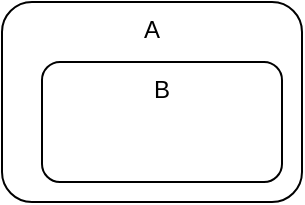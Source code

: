 <mxfile version="14.6.13" type="device" pages="3"><diagram id="xb5sAfn8KoFrdXZgiaZA" name="containment"><mxGraphModel dx="1106" dy="806" grid="1" gridSize="10" guides="1" tooltips="1" connect="1" arrows="1" fold="1" page="1" pageScale="1" pageWidth="1100" pageHeight="850" math="0" shadow="0"><root><mxCell id="0"/><mxCell id="1" parent="0"/><mxCell id="hlUyvhKMuUJMvfWzu8fl-1" value="A" style="rounded=1;whiteSpace=wrap;html=1;verticalAlign=top;" parent="1" vertex="1"><mxGeometry x="80" y="80" width="150" height="100" as="geometry"/></mxCell><mxCell id="hlUyvhKMuUJMvfWzu8fl-2" value="B" style="rounded=1;whiteSpace=wrap;html=1;verticalAlign=top;" parent="1" vertex="1"><mxGeometry x="100" y="110" width="120" height="60" as="geometry"/></mxCell></root></mxGraphModel></diagram><diagram id="8JOwtIk_CDavt0zXXeuA" name="concurrency"><mxGraphModel dx="1106" dy="1656" grid="1" gridSize="10" guides="1" tooltips="1" connect="1" arrows="1" fold="1" page="1" pageScale="1" pageWidth="1100" pageHeight="850" math="0" shadow="0"><root><mxCell id="EMY9bPI-IIF3eyOlMTjq-0"/><mxCell id="EMY9bPI-IIF3eyOlMTjq-1" parent="EMY9bPI-IIF3eyOlMTjq-0"/><mxCell id="k9BGGlVszyl3cbCGAQSq-0" value="C" style="rounded=1;whiteSpace=wrap;html=1;fillColor=#dae8fc;strokeColor=#6c8ebf;gradientColor=#7ea6e0;verticalAlign=top;" vertex="1" parent="EMY9bPI-IIF3eyOlMTjq-1"><mxGeometry x="80" y="-600" width="160" height="110" as="geometry"/></mxCell><mxCell id="k9BGGlVszyl3cbCGAQSq-1" style="edgeStyle=orthogonalEdgeStyle;rounded=0;orthogonalLoop=1;jettySize=auto;html=1;exitX=1;exitY=0.5;exitDx=0;exitDy=0;entryX=0;entryY=0.5;entryDx=0;entryDy=0;" edge="1" parent="EMY9bPI-IIF3eyOlMTjq-1" source="k9BGGlVszyl3cbCGAQSq-2" target="k9BGGlVszyl3cbCGAQSq-6"><mxGeometry relative="1" as="geometry"/></mxCell><mxCell id="k9BGGlVszyl3cbCGAQSq-2" value="out" style="ellipse;whiteSpace=wrap;html=1;aspect=fixed;fillColor=#fff2cc;strokeColor=#d6b656;" vertex="1" parent="EMY9bPI-IIF3eyOlMTjq-1"><mxGeometry x="220" y="-565" width="40" height="40" as="geometry"/></mxCell><mxCell id="k9BGGlVszyl3cbCGAQSq-3" value="D" style="rounded=1;whiteSpace=wrap;html=1;fillColor=#dae8fc;strokeColor=#6c8ebf;gradientColor=#7ea6e0;verticalAlign=top;" vertex="1" parent="EMY9bPI-IIF3eyOlMTjq-1"><mxGeometry x="360" y="-600" width="160" height="120" as="geometry"/></mxCell><mxCell id="k9BGGlVszyl3cbCGAQSq-6" value="in" style="ellipse;whiteSpace=wrap;html=1;aspect=fixed;fillColor=#d5e8d4;strokeColor=#82b366;" vertex="1" parent="EMY9bPI-IIF3eyOlMTjq-1"><mxGeometry x="340" y="-565" width="40" height="40" as="geometry"/></mxCell></root></mxGraphModel></diagram><diagram id="vvhWeRWJnywSyYPoKxvI" name="Page-3"><mxGraphModel dx="1106" dy="806" grid="1" gridSize="10" guides="1" tooltips="1" connect="1" arrows="1" fold="1" page="1" pageScale="1" pageWidth="1100" pageHeight="850" math="0" shadow="0"><root><mxCell id="Q_bLM1ZZplFUnHqK3Lo7-0"/><mxCell id="Q_bLM1ZZplFUnHqK3Lo7-1" parent="Q_bLM1ZZplFUnHqK3Lo7-0"/><mxCell id="jjhliaY-JAkEFzzYiApA-0" value="test" style="rounded=1;whiteSpace=wrap;html=1;verticalAlign=top;dashed=1;" vertex="1" parent="Q_bLM1ZZplFUnHqK3Lo7-1"><mxGeometry x="80" y="80" width="160" height="160" as="geometry"/></mxCell><mxCell id="jjhliaY-JAkEFzzYiApA-1" value="yes" style="rounded=1;whiteSpace=wrap;html=1;verticalAlign=top;" vertex="1" parent="Q_bLM1ZZplFUnHqK3Lo7-1"><mxGeometry x="100" y="110" width="120" height="60" as="geometry"/></mxCell><mxCell id="jjhliaY-JAkEFzzYiApA-2" value="no" style="rounded=1;whiteSpace=wrap;html=1;verticalAlign=top;" vertex="1" parent="Q_bLM1ZZplFUnHqK3Lo7-1"><mxGeometry x="100" y="170" width="120" height="60" as="geometry"/></mxCell><mxCell id="jjhliaY-JAkEFzzYiApA-3" value="cond" style="rounded=0;whiteSpace=wrap;html=1;dashed=1;" vertex="1" parent="Q_bLM1ZZplFUnHqK3Lo7-1"><mxGeometry y="50" width="70" height="30" as="geometry"/></mxCell><mxCell id="jjhliaY-JAkEFzzYiApA-4" value="OR" style="rounded=1;whiteSpace=wrap;html=1;verticalAlign=top;dashed=1;" vertex="1" parent="Q_bLM1ZZplFUnHqK3Lo7-1"><mxGeometry x="80" y="320" width="160" height="220" as="geometry"/></mxCell><mxCell id="jjhliaY-JAkEFzzYiApA-5" value="guard" style="rounded=1;whiteSpace=wrap;html=1;verticalAlign=top;" vertex="1" parent="Q_bLM1ZZplFUnHqK3Lo7-1"><mxGeometry x="100" y="350" width="120" height="60" as="geometry"/></mxCell><mxCell id="jjhliaY-JAkEFzzYiApA-6" value="guard" style="rounded=1;whiteSpace=wrap;html=1;verticalAlign=top;" vertex="1" parent="Q_bLM1ZZplFUnHqK3Lo7-1"><mxGeometry x="100" y="410" width="120" height="60" as="geometry"/></mxCell><mxCell id="jjhliaY-JAkEFzzYiApA-7" value="OR" style="rounded=0;whiteSpace=wrap;html=1;dashed=1;" vertex="1" parent="Q_bLM1ZZplFUnHqK3Lo7-1"><mxGeometry y="290" width="70" height="30" as="geometry"/></mxCell><mxCell id="jjhliaY-JAkEFzzYiApA-12" value="..." style="rounded=1;whiteSpace=wrap;html=1;verticalAlign=top;" vertex="1" parent="Q_bLM1ZZplFUnHqK3Lo7-1"><mxGeometry x="100" y="470" width="120" height="60" as="geometry"/></mxCell></root></mxGraphModel></diagram></mxfile>